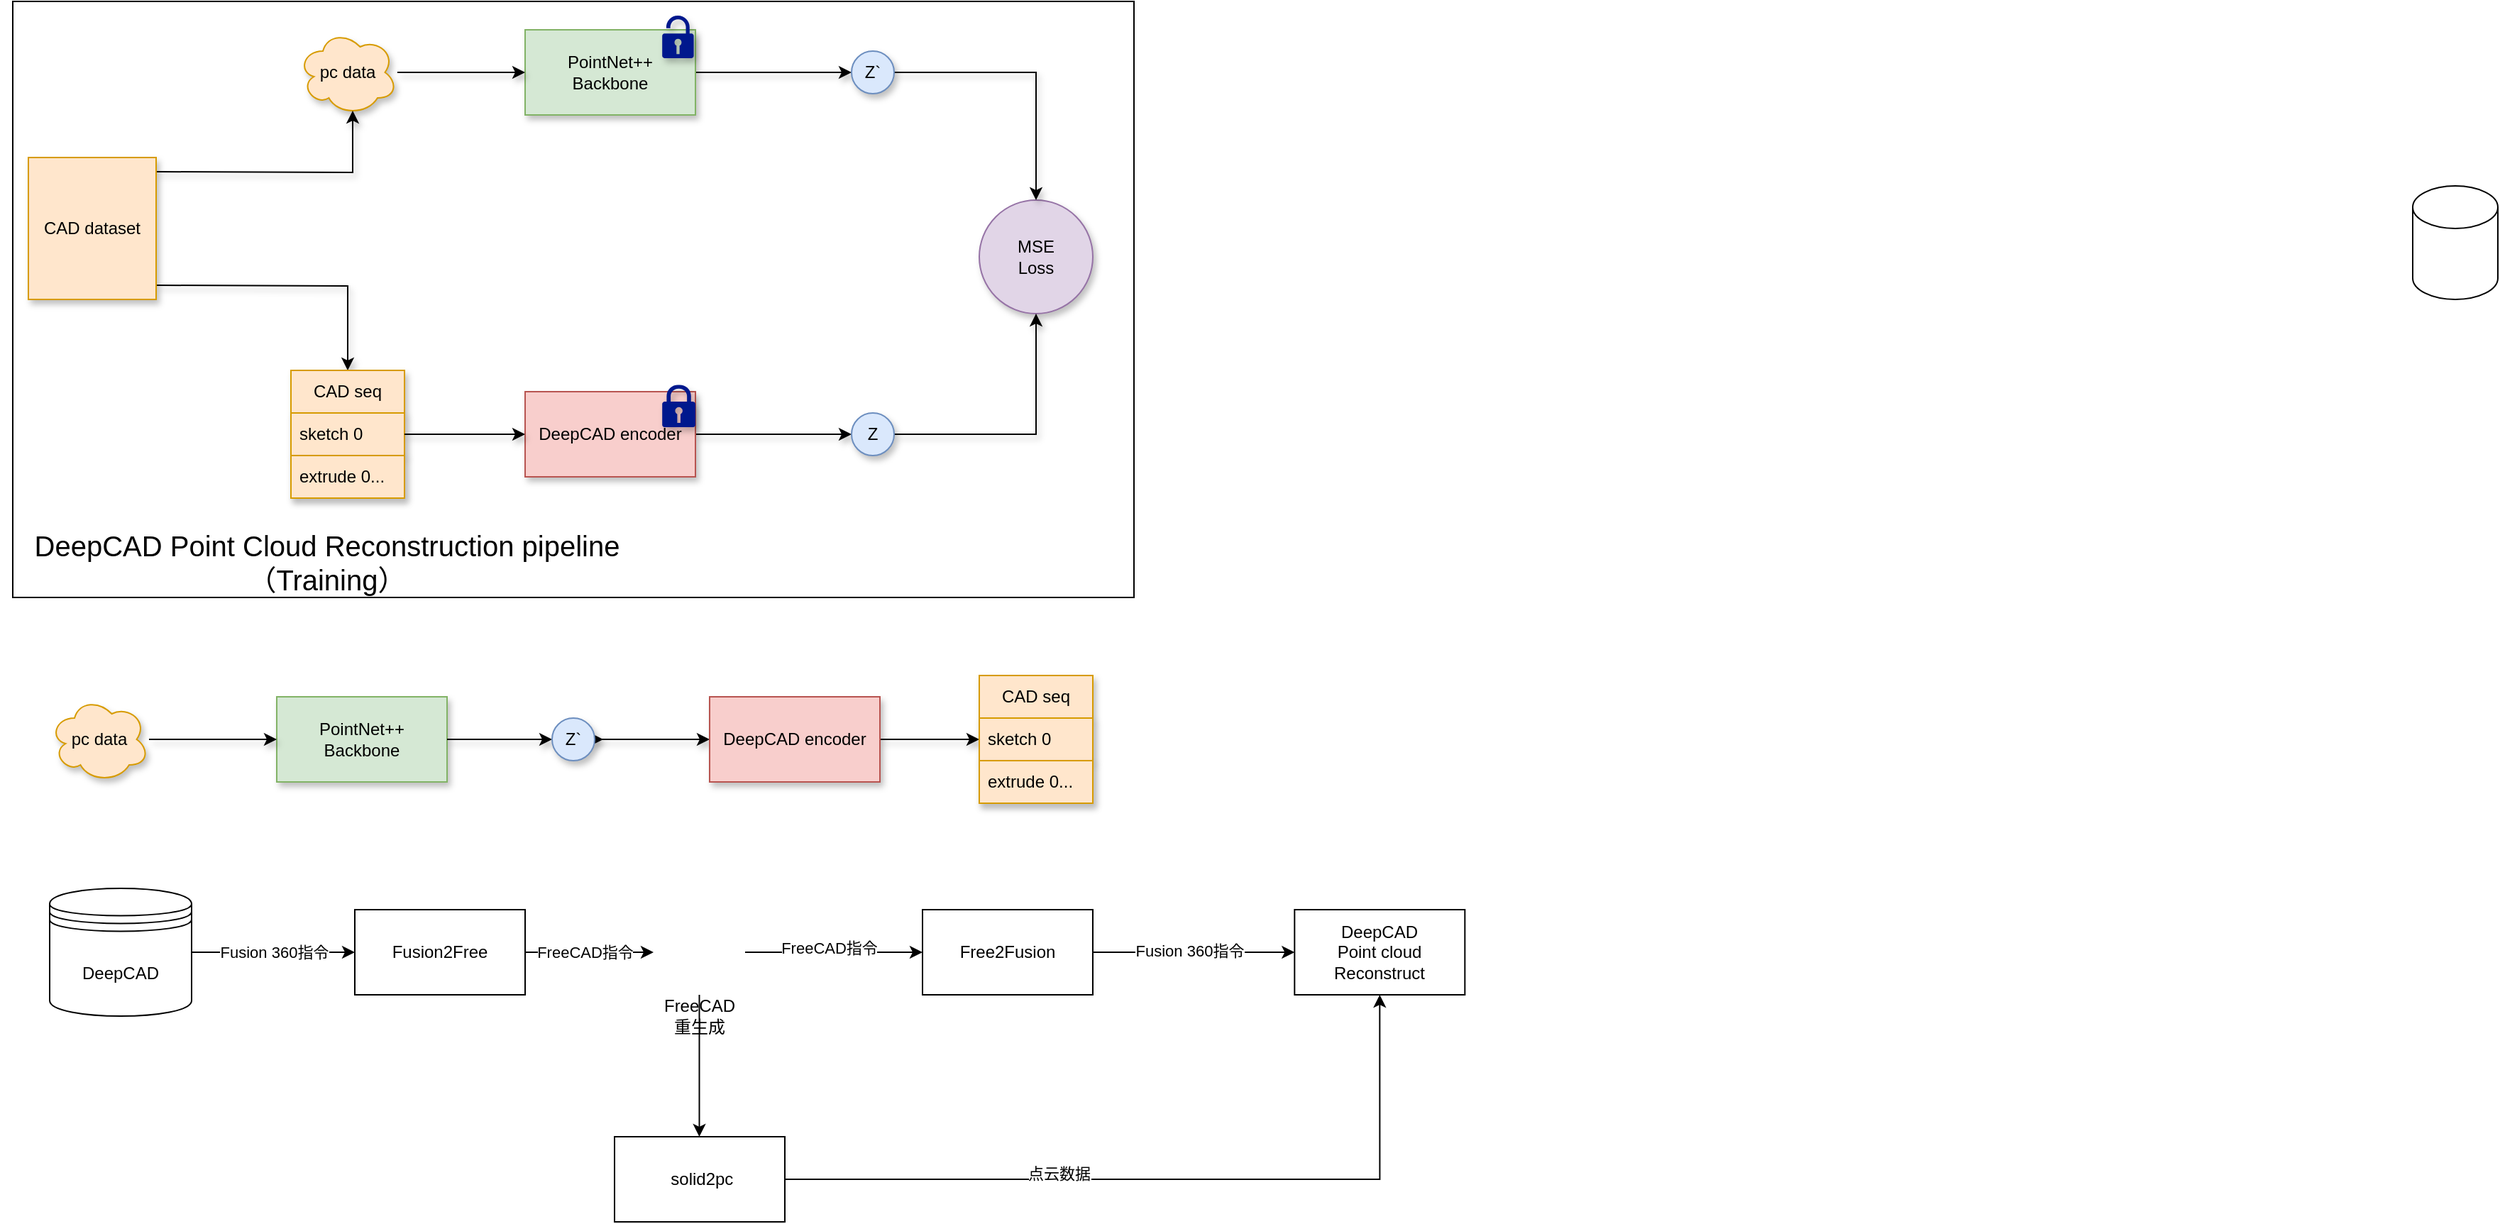 <mxfile version="25.0.3">
  <diagram name="第 1 页" id="Mp8tOPffEF1rVt3VJn_L">
    <mxGraphModel dx="2578" dy="1397" grid="1" gridSize="10" guides="1" tooltips="1" connect="1" arrows="1" fold="1" page="1" pageScale="1" pageWidth="827" pageHeight="1169" math="0" shadow="0">
      <root>
        <mxCell id="0" />
        <mxCell id="1" parent="0" />
        <mxCell id="WQSdrnmGpLRCLVuS_tFA-32" style="edgeStyle=orthogonalEdgeStyle;rounded=0;orthogonalLoop=1;jettySize=auto;html=1;exitX=1;exitY=0.5;exitDx=0;exitDy=0;shadow=1;" parent="1" source="WQSdrnmGpLRCLVuS_tFA-36" edge="1">
          <mxGeometry relative="1" as="geometry">
            <mxPoint x="435" y="740" as="targetPoint" />
          </mxGeometry>
        </mxCell>
        <mxCell id="WQSdrnmGpLRCLVuS_tFA-33" value="PointNet++&lt;div&gt;Backbone&lt;/div&gt;" style="rounded=0;whiteSpace=wrap;html=1;fillColor=#d5e8d4;strokeColor=#82b366;shadow=1;" parent="1" vertex="1">
          <mxGeometry x="205" y="710" width="120" height="60" as="geometry" />
        </mxCell>
        <mxCell id="WQSdrnmGpLRCLVuS_tFA-34" value="" style="edgeStyle=orthogonalEdgeStyle;rounded=0;orthogonalLoop=1;jettySize=auto;html=1;shadow=1;" parent="1" source="WQSdrnmGpLRCLVuS_tFA-35" target="WQSdrnmGpLRCLVuS_tFA-33" edge="1">
          <mxGeometry relative="1" as="geometry" />
        </mxCell>
        <mxCell id="WQSdrnmGpLRCLVuS_tFA-35" value="pc data" style="ellipse;shape=cloud;whiteSpace=wrap;html=1;fillColor=#ffe6cc;strokeColor=#d79b00;shadow=1;" parent="1" vertex="1">
          <mxGeometry x="45" y="710" width="70" height="60" as="geometry" />
        </mxCell>
        <mxCell id="WQSdrnmGpLRCLVuS_tFA-39" value="" style="edgeStyle=orthogonalEdgeStyle;rounded=0;orthogonalLoop=1;jettySize=auto;html=1;shadow=1;" parent="1" source="WQSdrnmGpLRCLVuS_tFA-36" target="WQSdrnmGpLRCLVuS_tFA-38" edge="1">
          <mxGeometry relative="1" as="geometry" />
        </mxCell>
        <mxCell id="WQSdrnmGpLRCLVuS_tFA-44" value="" style="edgeStyle=orthogonalEdgeStyle;rounded=0;orthogonalLoop=1;jettySize=auto;html=1;entryX=0;entryY=0.5;entryDx=0;entryDy=0;shadow=1;" parent="1" source="WQSdrnmGpLRCLVuS_tFA-38" target="WQSdrnmGpLRCLVuS_tFA-42" edge="1">
          <mxGeometry relative="1" as="geometry" />
        </mxCell>
        <mxCell id="WQSdrnmGpLRCLVuS_tFA-38" value="DeepCAD encoder" style="rounded=0;whiteSpace=wrap;html=1;fillColor=#f8cecc;strokeColor=#b85450;shadow=1;" parent="1" vertex="1">
          <mxGeometry x="510" y="710" width="120" height="60" as="geometry" />
        </mxCell>
        <mxCell id="WQSdrnmGpLRCLVuS_tFA-40" value="" style="edgeStyle=orthogonalEdgeStyle;rounded=0;orthogonalLoop=1;jettySize=auto;html=1;exitX=1;exitY=0.5;exitDx=0;exitDy=0;shadow=1;" parent="1" source="WQSdrnmGpLRCLVuS_tFA-33" target="WQSdrnmGpLRCLVuS_tFA-36" edge="1">
          <mxGeometry relative="1" as="geometry">
            <mxPoint x="435" y="740" as="targetPoint" />
            <mxPoint x="325" y="740" as="sourcePoint" />
          </mxGeometry>
        </mxCell>
        <mxCell id="WQSdrnmGpLRCLVuS_tFA-36" value="Z`" style="ellipse;whiteSpace=wrap;html=1;aspect=fixed;fillColor=#dae8fc;strokeColor=#6c8ebf;shadow=1;" parent="1" vertex="1">
          <mxGeometry x="399" y="725" width="30" height="30" as="geometry" />
        </mxCell>
        <mxCell id="WQSdrnmGpLRCLVuS_tFA-41" value="CAD seq" style="swimlane;fontStyle=0;childLayout=stackLayout;horizontal=1;startSize=30;horizontalStack=0;resizeParent=1;resizeParentMax=0;resizeLast=0;collapsible=1;marginBottom=0;whiteSpace=wrap;html=1;fillColor=#ffe6cc;strokeColor=#d79b00;shadow=1;" parent="1" vertex="1">
          <mxGeometry x="700" y="695" width="80" height="90" as="geometry" />
        </mxCell>
        <mxCell id="WQSdrnmGpLRCLVuS_tFA-42" value="sketch 0" style="text;strokeColor=#d79b00;fillColor=#ffe6cc;align=left;verticalAlign=middle;spacingLeft=4;spacingRight=4;overflow=hidden;points=[[0,0.5],[1,0.5]];portConstraint=eastwest;rotatable=0;whiteSpace=wrap;html=1;shadow=1;" parent="WQSdrnmGpLRCLVuS_tFA-41" vertex="1">
          <mxGeometry y="30" width="80" height="30" as="geometry" />
        </mxCell>
        <mxCell id="WQSdrnmGpLRCLVuS_tFA-43" value="extrude 0..." style="text;strokeColor=#d79b00;fillColor=#ffe6cc;align=left;verticalAlign=middle;spacingLeft=4;spacingRight=4;overflow=hidden;points=[[0,0.5],[1,0.5]];portConstraint=eastwest;rotatable=0;whiteSpace=wrap;html=1;shadow=1;" parent="WQSdrnmGpLRCLVuS_tFA-41" vertex="1">
          <mxGeometry y="60" width="80" height="30" as="geometry" />
        </mxCell>
        <mxCell id="WQSdrnmGpLRCLVuS_tFA-56" value="Fusion 360指令" style="edgeStyle=orthogonalEdgeStyle;rounded=0;orthogonalLoop=1;jettySize=auto;html=1;" parent="1" source="WQSdrnmGpLRCLVuS_tFA-50" target="WQSdrnmGpLRCLVuS_tFA-54" edge="1">
          <mxGeometry relative="1" as="geometry" />
        </mxCell>
        <mxCell id="WQSdrnmGpLRCLVuS_tFA-50" value="DeepCAD" style="shape=datastore;whiteSpace=wrap;html=1;" parent="1" vertex="1">
          <mxGeometry x="45" y="845" width="100" height="90" as="geometry" />
        </mxCell>
        <mxCell id="WQSdrnmGpLRCLVuS_tFA-47" value="" style="shape=image;verticalLabelPosition=bottom;labelBackgroundColor=default;verticalAlign=top;aspect=fixed;imageAspect=0;image=https://damassets.autodesk.net/content/dam/autodesk/www/product-imagery/badge-75x75/fusion-badge-75x75.png;" parent="1" vertex="1">
          <mxGeometry x="45" y="865" width="30" height="30" as="geometry" />
        </mxCell>
        <mxCell id="WQSdrnmGpLRCLVuS_tFA-53" value="" style="group" parent="1" vertex="1" connectable="0">
          <mxGeometry x="470.5" y="860.0" width="64.5" height="90.0" as="geometry" />
        </mxCell>
        <mxCell id="WQSdrnmGpLRCLVuS_tFA-174" style="edgeStyle=orthogonalEdgeStyle;rounded=0;orthogonalLoop=1;jettySize=auto;html=1;" parent="WQSdrnmGpLRCLVuS_tFA-53" source="WQSdrnmGpLRCLVuS_tFA-51" edge="1">
          <mxGeometry relative="1" as="geometry">
            <mxPoint x="32.25" y="160.0" as="targetPoint" />
          </mxGeometry>
        </mxCell>
        <mxCell id="WQSdrnmGpLRCLVuS_tFA-51" value="" style="shape=image;verticalLabelPosition=bottom;labelBackgroundColor=default;verticalAlign=top;aspect=fixed;imageAspect=0;image=https://www.freecad.org/svg/logo-freecad.svg;clipPath=inset(0% 69.29% 0% 0%);" parent="WQSdrnmGpLRCLVuS_tFA-53" vertex="1">
          <mxGeometry width="64.5" height="60" as="geometry" />
        </mxCell>
        <mxCell id="WQSdrnmGpLRCLVuS_tFA-52" value="FreeCAD 重生成" style="text;html=1;align=center;verticalAlign=middle;whiteSpace=wrap;rounded=0;" parent="WQSdrnmGpLRCLVuS_tFA-53" vertex="1">
          <mxGeometry x="2.25" y="60.0" width="60" height="30" as="geometry" />
        </mxCell>
        <mxCell id="WQSdrnmGpLRCLVuS_tFA-57" value="" style="edgeStyle=orthogonalEdgeStyle;rounded=0;orthogonalLoop=1;jettySize=auto;html=1;entryX=0;entryY=0.75;entryDx=0;entryDy=0;" parent="1" source="WQSdrnmGpLRCLVuS_tFA-54" edge="1">
          <mxGeometry relative="1" as="geometry">
            <mxPoint x="470.5" y="890.0" as="targetPoint" />
          </mxGeometry>
        </mxCell>
        <mxCell id="WQSdrnmGpLRCLVuS_tFA-182" value="FreeCAD指令" style="edgeLabel;html=1;align=center;verticalAlign=middle;resizable=0;points=[];" parent="WQSdrnmGpLRCLVuS_tFA-57" vertex="1" connectable="0">
          <mxGeometry x="-0.073" relative="1" as="geometry">
            <mxPoint as="offset" />
          </mxGeometry>
        </mxCell>
        <mxCell id="WQSdrnmGpLRCLVuS_tFA-54" value="Fusion2Free" style="rounded=0;whiteSpace=wrap;html=1;" parent="1" vertex="1">
          <mxGeometry x="260" y="860" width="120" height="60" as="geometry" />
        </mxCell>
        <mxCell id="WQSdrnmGpLRCLVuS_tFA-58" value="" style="group" parent="1" vertex="1" connectable="0">
          <mxGeometry x="10" y="220" width="799" height="420" as="geometry" />
        </mxCell>
        <mxCell id="WQSdrnmGpLRCLVuS_tFA-21" style="edgeStyle=orthogonalEdgeStyle;rounded=0;orthogonalLoop=1;jettySize=auto;html=1;exitX=1;exitY=0.5;exitDx=0;exitDy=0;shadow=1;" parent="WQSdrnmGpLRCLVuS_tFA-58" source="WQSdrnmGpLRCLVuS_tFA-1" edge="1">
          <mxGeometry relative="1" as="geometry">
            <mxPoint x="600" y="50" as="targetPoint" />
          </mxGeometry>
        </mxCell>
        <mxCell id="WQSdrnmGpLRCLVuS_tFA-1" value="PointNet++&lt;div&gt;Backbone&lt;/div&gt;" style="rounded=0;whiteSpace=wrap;html=1;fillColor=#d5e8d4;strokeColor=#82b366;shadow=1;" parent="WQSdrnmGpLRCLVuS_tFA-58" vertex="1">
          <mxGeometry x="370" y="20" width="120" height="60" as="geometry" />
        </mxCell>
        <mxCell id="WQSdrnmGpLRCLVuS_tFA-23" style="edgeStyle=orthogonalEdgeStyle;rounded=0;orthogonalLoop=1;jettySize=auto;html=1;exitX=1;exitY=0.5;exitDx=0;exitDy=0;shadow=1;" parent="WQSdrnmGpLRCLVuS_tFA-58" source="WQSdrnmGpLRCLVuS_tFA-3" edge="1">
          <mxGeometry relative="1" as="geometry">
            <mxPoint x="600" y="305" as="targetPoint" />
          </mxGeometry>
        </mxCell>
        <mxCell id="WQSdrnmGpLRCLVuS_tFA-3" value="DeepCAD encoder" style="rounded=0;whiteSpace=wrap;html=1;fillColor=#f8cecc;strokeColor=#b85450;shadow=1;" parent="WQSdrnmGpLRCLVuS_tFA-58" vertex="1">
          <mxGeometry x="370" y="275" width="120" height="60" as="geometry" />
        </mxCell>
        <mxCell id="WQSdrnmGpLRCLVuS_tFA-16" style="edgeStyle=orthogonalEdgeStyle;rounded=0;orthogonalLoop=1;jettySize=auto;html=1;exitX=1;exitY=1;exitDx=0;exitDy=0;entryX=0.5;entryY=0;entryDx=0;entryDy=0;shadow=1;" parent="WQSdrnmGpLRCLVuS_tFA-58" target="WQSdrnmGpLRCLVuS_tFA-7" edge="1">
          <mxGeometry relative="1" as="geometry">
            <mxPoint x="110" y="200" as="sourcePoint" />
          </mxGeometry>
        </mxCell>
        <mxCell id="WQSdrnmGpLRCLVuS_tFA-17" value="" style="edgeStyle=orthogonalEdgeStyle;rounded=0;orthogonalLoop=1;jettySize=auto;html=1;shadow=1;" parent="WQSdrnmGpLRCLVuS_tFA-58" source="WQSdrnmGpLRCLVuS_tFA-5" target="WQSdrnmGpLRCLVuS_tFA-1" edge="1">
          <mxGeometry relative="1" as="geometry" />
        </mxCell>
        <mxCell id="WQSdrnmGpLRCLVuS_tFA-5" value="pc data" style="ellipse;shape=cloud;whiteSpace=wrap;html=1;fillColor=#ffe6cc;strokeColor=#d79b00;shadow=1;" parent="WQSdrnmGpLRCLVuS_tFA-58" vertex="1">
          <mxGeometry x="210" y="20" width="70" height="60" as="geometry" />
        </mxCell>
        <mxCell id="WQSdrnmGpLRCLVuS_tFA-7" value="CAD seq" style="swimlane;fontStyle=0;childLayout=stackLayout;horizontal=1;startSize=30;horizontalStack=0;resizeParent=1;resizeParentMax=0;resizeLast=0;collapsible=1;marginBottom=0;whiteSpace=wrap;html=1;fillColor=#ffe6cc;strokeColor=#d79b00;shadow=1;" parent="WQSdrnmGpLRCLVuS_tFA-58" vertex="1">
          <mxGeometry x="205" y="260" width="80" height="90" as="geometry" />
        </mxCell>
        <mxCell id="WQSdrnmGpLRCLVuS_tFA-8" value="sketch 0" style="text;strokeColor=#d79b00;fillColor=#ffe6cc;align=left;verticalAlign=middle;spacingLeft=4;spacingRight=4;overflow=hidden;points=[[0,0.5],[1,0.5]];portConstraint=eastwest;rotatable=0;whiteSpace=wrap;html=1;shadow=1;" parent="WQSdrnmGpLRCLVuS_tFA-7" vertex="1">
          <mxGeometry y="30" width="80" height="30" as="geometry" />
        </mxCell>
        <mxCell id="WQSdrnmGpLRCLVuS_tFA-9" value="extrude 0..." style="text;strokeColor=#d79b00;fillColor=#ffe6cc;align=left;verticalAlign=middle;spacingLeft=4;spacingRight=4;overflow=hidden;points=[[0,0.5],[1,0.5]];portConstraint=eastwest;rotatable=0;whiteSpace=wrap;html=1;shadow=1;" parent="WQSdrnmGpLRCLVuS_tFA-7" vertex="1">
          <mxGeometry y="60" width="80" height="30" as="geometry" />
        </mxCell>
        <mxCell id="WQSdrnmGpLRCLVuS_tFA-15" style="edgeStyle=orthogonalEdgeStyle;rounded=0;orthogonalLoop=1;jettySize=auto;html=1;exitX=1;exitY=0;exitDx=0;exitDy=0;entryX=0.55;entryY=0.95;entryDx=0;entryDy=0;entryPerimeter=0;shadow=1;" parent="WQSdrnmGpLRCLVuS_tFA-58" target="WQSdrnmGpLRCLVuS_tFA-5" edge="1">
          <mxGeometry relative="1" as="geometry">
            <mxPoint x="110" y="120" as="sourcePoint" />
          </mxGeometry>
        </mxCell>
        <mxCell id="WQSdrnmGpLRCLVuS_tFA-18" style="edgeStyle=orthogonalEdgeStyle;rounded=0;orthogonalLoop=1;jettySize=auto;html=1;entryX=0;entryY=0.5;entryDx=0;entryDy=0;shadow=1;" parent="WQSdrnmGpLRCLVuS_tFA-58" source="WQSdrnmGpLRCLVuS_tFA-8" target="WQSdrnmGpLRCLVuS_tFA-3" edge="1">
          <mxGeometry relative="1" as="geometry" />
        </mxCell>
        <mxCell id="WQSdrnmGpLRCLVuS_tFA-19" value="CAD dataset" style="rounded=0;whiteSpace=wrap;html=1;fillColor=#ffe6cc;strokeColor=#d79b00;shadow=1;" parent="WQSdrnmGpLRCLVuS_tFA-58" vertex="1">
          <mxGeometry x="20" y="110" width="90" height="100" as="geometry" />
        </mxCell>
        <mxCell id="WQSdrnmGpLRCLVuS_tFA-20" value="&lt;div&gt;MSE&lt;/div&gt;Loss" style="ellipse;whiteSpace=wrap;html=1;aspect=fixed;fillColor=#e1d5e7;strokeColor=#9673a6;shadow=1;" parent="WQSdrnmGpLRCLVuS_tFA-58" vertex="1">
          <mxGeometry x="690" y="140" width="80" height="80" as="geometry" />
        </mxCell>
        <mxCell id="WQSdrnmGpLRCLVuS_tFA-30" style="edgeStyle=orthogonalEdgeStyle;rounded=0;orthogonalLoop=1;jettySize=auto;html=1;exitX=1;exitY=0.5;exitDx=0;exitDy=0;entryX=0.5;entryY=0;entryDx=0;entryDy=0;shadow=1;" parent="WQSdrnmGpLRCLVuS_tFA-58" source="WQSdrnmGpLRCLVuS_tFA-26" target="WQSdrnmGpLRCLVuS_tFA-20" edge="1">
          <mxGeometry relative="1" as="geometry" />
        </mxCell>
        <mxCell id="WQSdrnmGpLRCLVuS_tFA-26" value="Z`" style="ellipse;whiteSpace=wrap;html=1;aspect=fixed;fillColor=#dae8fc;strokeColor=#6c8ebf;shadow=1;" parent="WQSdrnmGpLRCLVuS_tFA-58" vertex="1">
          <mxGeometry x="600" y="35" width="30" height="30" as="geometry" />
        </mxCell>
        <mxCell id="WQSdrnmGpLRCLVuS_tFA-27" value="" style="sketch=0;aspect=fixed;pointerEvents=1;shadow=1;dashed=0;html=1;strokeColor=none;labelPosition=center;verticalLabelPosition=bottom;verticalAlign=top;align=center;fillColor=#00188D;shape=mxgraph.mscae.enterprise.lock" parent="WQSdrnmGpLRCLVuS_tFA-58" vertex="1">
          <mxGeometry x="466.6" y="270" width="23.4" height="30" as="geometry" />
        </mxCell>
        <mxCell id="WQSdrnmGpLRCLVuS_tFA-28" value="" style="sketch=0;aspect=fixed;pointerEvents=1;shadow=1;dashed=0;html=1;strokeColor=none;labelPosition=center;verticalLabelPosition=bottom;verticalAlign=top;align=center;fillColor=#00188D;shape=mxgraph.mscae.enterprise.lock_unlocked" parent="WQSdrnmGpLRCLVuS_tFA-58" vertex="1">
          <mxGeometry x="466.6" y="10" width="22.2" height="30" as="geometry" />
        </mxCell>
        <mxCell id="WQSdrnmGpLRCLVuS_tFA-31" style="edgeStyle=orthogonalEdgeStyle;rounded=0;orthogonalLoop=1;jettySize=auto;html=1;exitX=1;exitY=0.5;exitDx=0;exitDy=0;entryX=0.5;entryY=1;entryDx=0;entryDy=0;shadow=1;" parent="WQSdrnmGpLRCLVuS_tFA-58" source="WQSdrnmGpLRCLVuS_tFA-29" target="WQSdrnmGpLRCLVuS_tFA-20" edge="1">
          <mxGeometry relative="1" as="geometry" />
        </mxCell>
        <mxCell id="WQSdrnmGpLRCLVuS_tFA-29" value="Z" style="ellipse;whiteSpace=wrap;html=1;aspect=fixed;fillColor=#dae8fc;strokeColor=#6c8ebf;shadow=1;" parent="WQSdrnmGpLRCLVuS_tFA-58" vertex="1">
          <mxGeometry x="600" y="290" width="30" height="30" as="geometry" />
        </mxCell>
        <mxCell id="WQSdrnmGpLRCLVuS_tFA-48" value="" style="rounded=0;whiteSpace=wrap;html=1;fillColor=none;" parent="WQSdrnmGpLRCLVuS_tFA-58" vertex="1">
          <mxGeometry x="9" width="790" height="420" as="geometry" />
        </mxCell>
        <mxCell id="WQSdrnmGpLRCLVuS_tFA-49" value="DeepCAD Point Cloud Reconstruction pipeline（Training）" style="text;html=1;align=center;verticalAlign=middle;whiteSpace=wrap;rounded=0;fontSize=20;" parent="WQSdrnmGpLRCLVuS_tFA-58" vertex="1">
          <mxGeometry y="380" width="460.5" height="30" as="geometry" />
        </mxCell>
        <mxCell id="WQSdrnmGpLRCLVuS_tFA-177" style="edgeStyle=orthogonalEdgeStyle;rounded=0;orthogonalLoop=1;jettySize=auto;html=1;exitX=1;exitY=0.5;exitDx=0;exitDy=0;entryX=0.5;entryY=1;entryDx=0;entryDy=0;" parent="1" source="WQSdrnmGpLRCLVuS_tFA-175" target="WQSdrnmGpLRCLVuS_tFA-178" edge="1">
          <mxGeometry relative="1" as="geometry">
            <mxPoint x="890" y="970" as="targetPoint" />
          </mxGeometry>
        </mxCell>
        <mxCell id="WQSdrnmGpLRCLVuS_tFA-180" value="点云数据" style="edgeLabel;html=1;align=center;verticalAlign=middle;resizable=0;points=[];" parent="WQSdrnmGpLRCLVuS_tFA-177" vertex="1" connectable="0">
          <mxGeometry x="-0.297" y="4" relative="1" as="geometry">
            <mxPoint as="offset" />
          </mxGeometry>
        </mxCell>
        <mxCell id="WQSdrnmGpLRCLVuS_tFA-175" value="&amp;nbsp;solid2pc" style="rounded=0;whiteSpace=wrap;html=1;" parent="1" vertex="1">
          <mxGeometry x="443" y="1020" width="120" height="60" as="geometry" />
        </mxCell>
        <mxCell id="WQSdrnmGpLRCLVuS_tFA-179" value="" style="edgeStyle=orthogonalEdgeStyle;rounded=0;orthogonalLoop=1;jettySize=auto;html=1;" parent="1" source="WQSdrnmGpLRCLVuS_tFA-176" target="WQSdrnmGpLRCLVuS_tFA-178" edge="1">
          <mxGeometry relative="1" as="geometry" />
        </mxCell>
        <mxCell id="WQSdrnmGpLRCLVuS_tFA-183" value="Fusion 360指令" style="edgeLabel;html=1;align=center;verticalAlign=middle;resizable=0;points=[];" parent="WQSdrnmGpLRCLVuS_tFA-179" vertex="1" connectable="0">
          <mxGeometry x="-0.066" y="1" relative="1" as="geometry">
            <mxPoint x="1" as="offset" />
          </mxGeometry>
        </mxCell>
        <mxCell id="WQSdrnmGpLRCLVuS_tFA-176" value="Free2Fusion" style="rounded=0;whiteSpace=wrap;html=1;" parent="1" vertex="1">
          <mxGeometry x="660" y="860" width="120" height="60" as="geometry" />
        </mxCell>
        <mxCell id="WQSdrnmGpLRCLVuS_tFA-178" value="DeepCAD&lt;div&gt;Point cloud&lt;br&gt;&lt;div&gt;Reconstruct&lt;/div&gt;&lt;/div&gt;" style="whiteSpace=wrap;html=1;rounded=0;" parent="1" vertex="1">
          <mxGeometry x="922.16" y="860" width="120" height="60" as="geometry" />
        </mxCell>
        <mxCell id="WQSdrnmGpLRCLVuS_tFA-181" style="edgeStyle=orthogonalEdgeStyle;rounded=0;orthogonalLoop=1;jettySize=auto;html=1;entryX=0;entryY=0.5;entryDx=0;entryDy=0;" parent="1" source="WQSdrnmGpLRCLVuS_tFA-51" target="WQSdrnmGpLRCLVuS_tFA-176" edge="1">
          <mxGeometry relative="1" as="geometry" />
        </mxCell>
        <mxCell id="WQSdrnmGpLRCLVuS_tFA-184" value="FreeCAD指令" style="edgeLabel;html=1;align=center;verticalAlign=middle;resizable=0;points=[];" parent="WQSdrnmGpLRCLVuS_tFA-181" vertex="1" connectable="0">
          <mxGeometry x="-0.053" y="3" relative="1" as="geometry">
            <mxPoint as="offset" />
          </mxGeometry>
        </mxCell>
        <mxCell id="uS4214juiTUtigERK6Lw-2" value="" style="shape=cylinder3;whiteSpace=wrap;html=1;boundedLbl=1;backgroundOutline=1;size=15;" vertex="1" parent="1">
          <mxGeometry x="1710" y="350" width="60" height="80" as="geometry" />
        </mxCell>
      </root>
    </mxGraphModel>
  </diagram>
</mxfile>
